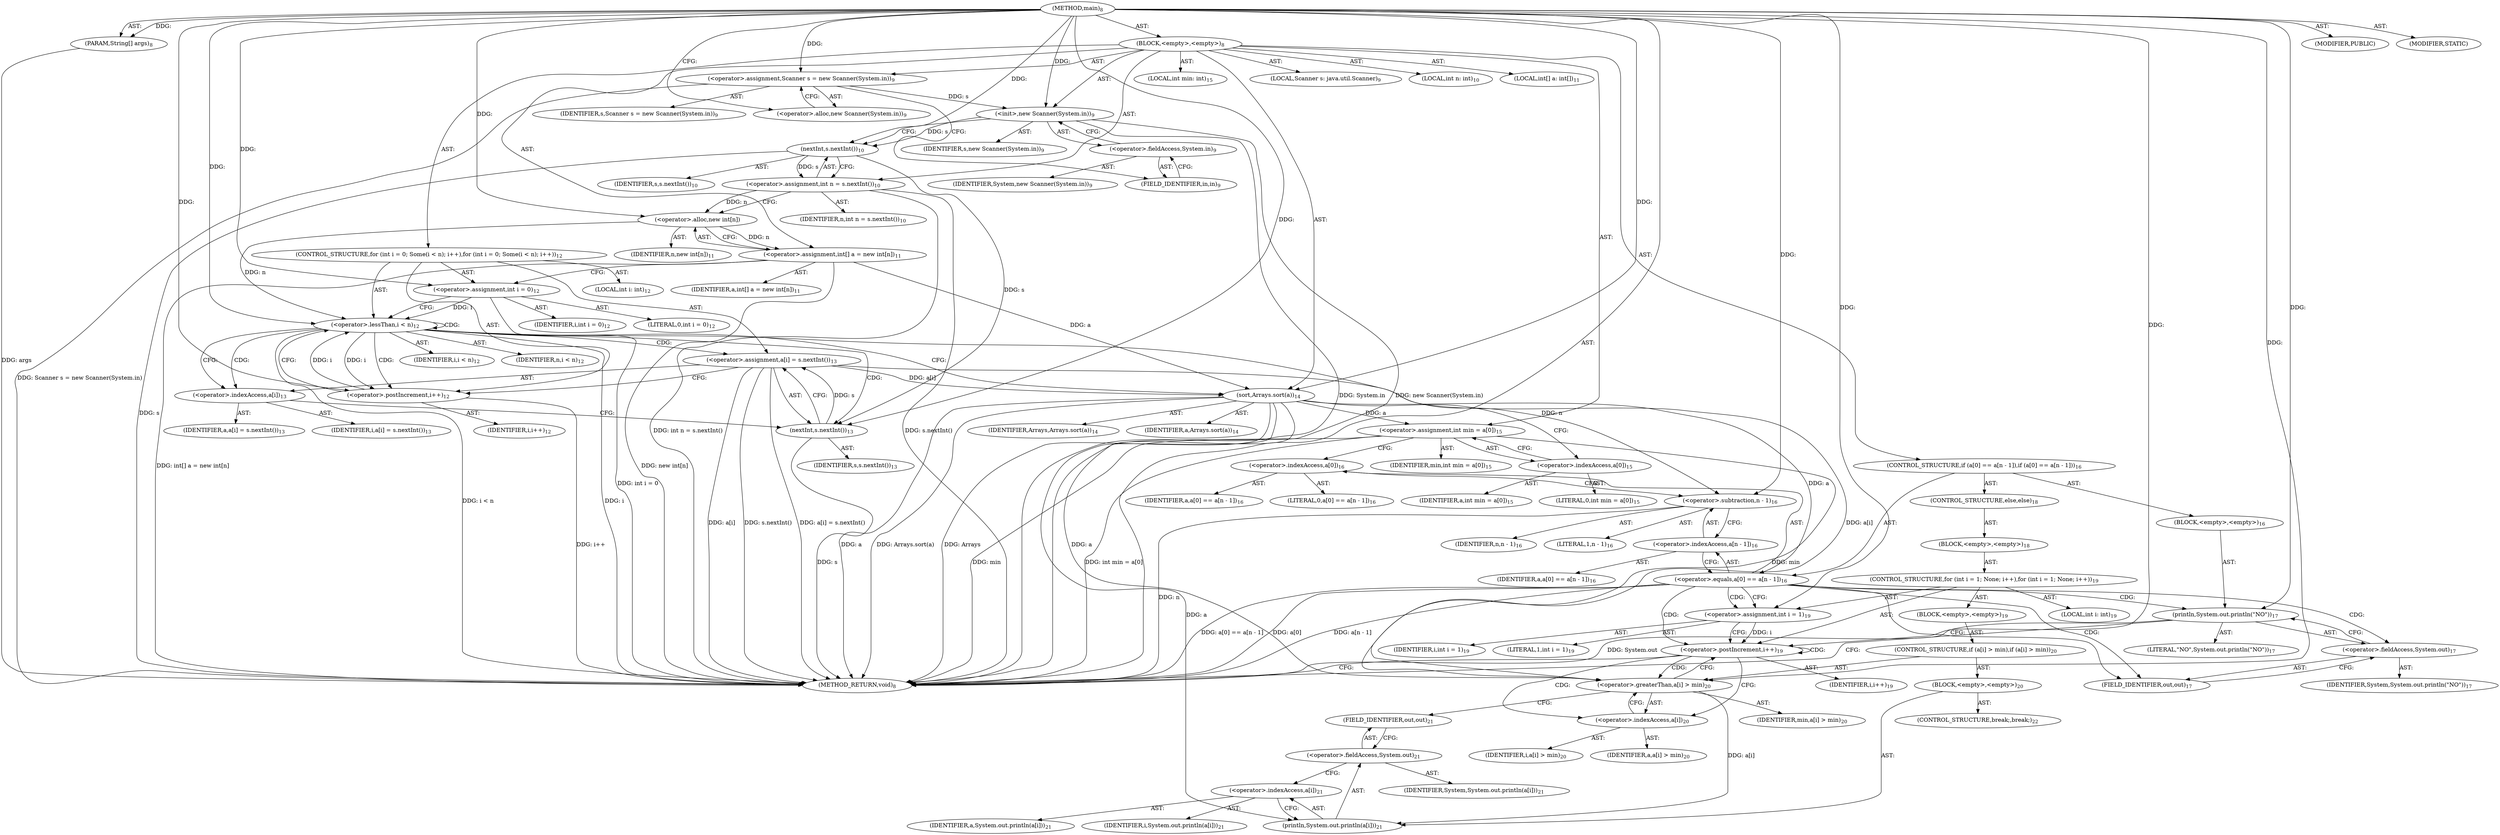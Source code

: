 digraph "main" {  
"19" [label = <(METHOD,main)<SUB>8</SUB>> ]
"20" [label = <(PARAM,String[] args)<SUB>8</SUB>> ]
"21" [label = <(BLOCK,&lt;empty&gt;,&lt;empty&gt;)<SUB>8</SUB>> ]
"4" [label = <(LOCAL,Scanner s: java.util.Scanner)<SUB>9</SUB>> ]
"22" [label = <(&lt;operator&gt;.assignment,Scanner s = new Scanner(System.in))<SUB>9</SUB>> ]
"23" [label = <(IDENTIFIER,s,Scanner s = new Scanner(System.in))<SUB>9</SUB>> ]
"24" [label = <(&lt;operator&gt;.alloc,new Scanner(System.in))<SUB>9</SUB>> ]
"25" [label = <(&lt;init&gt;,new Scanner(System.in))<SUB>9</SUB>> ]
"3" [label = <(IDENTIFIER,s,new Scanner(System.in))<SUB>9</SUB>> ]
"26" [label = <(&lt;operator&gt;.fieldAccess,System.in)<SUB>9</SUB>> ]
"27" [label = <(IDENTIFIER,System,new Scanner(System.in))<SUB>9</SUB>> ]
"28" [label = <(FIELD_IDENTIFIER,in,in)<SUB>9</SUB>> ]
"29" [label = <(LOCAL,int n: int)<SUB>10</SUB>> ]
"30" [label = <(&lt;operator&gt;.assignment,int n = s.nextInt())<SUB>10</SUB>> ]
"31" [label = <(IDENTIFIER,n,int n = s.nextInt())<SUB>10</SUB>> ]
"32" [label = <(nextInt,s.nextInt())<SUB>10</SUB>> ]
"33" [label = <(IDENTIFIER,s,s.nextInt())<SUB>10</SUB>> ]
"34" [label = <(LOCAL,int[] a: int[])<SUB>11</SUB>> ]
"35" [label = <(&lt;operator&gt;.assignment,int[] a = new int[n])<SUB>11</SUB>> ]
"36" [label = <(IDENTIFIER,a,int[] a = new int[n])<SUB>11</SUB>> ]
"37" [label = <(&lt;operator&gt;.alloc,new int[n])> ]
"38" [label = <(IDENTIFIER,n,new int[n])<SUB>11</SUB>> ]
"39" [label = <(CONTROL_STRUCTURE,for (int i = 0; Some(i &lt; n); i++),for (int i = 0; Some(i &lt; n); i++))<SUB>12</SUB>> ]
"40" [label = <(LOCAL,int i: int)<SUB>12</SUB>> ]
"41" [label = <(&lt;operator&gt;.assignment,int i = 0)<SUB>12</SUB>> ]
"42" [label = <(IDENTIFIER,i,int i = 0)<SUB>12</SUB>> ]
"43" [label = <(LITERAL,0,int i = 0)<SUB>12</SUB>> ]
"44" [label = <(&lt;operator&gt;.lessThan,i &lt; n)<SUB>12</SUB>> ]
"45" [label = <(IDENTIFIER,i,i &lt; n)<SUB>12</SUB>> ]
"46" [label = <(IDENTIFIER,n,i &lt; n)<SUB>12</SUB>> ]
"47" [label = <(&lt;operator&gt;.postIncrement,i++)<SUB>12</SUB>> ]
"48" [label = <(IDENTIFIER,i,i++)<SUB>12</SUB>> ]
"49" [label = <(&lt;operator&gt;.assignment,a[i] = s.nextInt())<SUB>13</SUB>> ]
"50" [label = <(&lt;operator&gt;.indexAccess,a[i])<SUB>13</SUB>> ]
"51" [label = <(IDENTIFIER,a,a[i] = s.nextInt())<SUB>13</SUB>> ]
"52" [label = <(IDENTIFIER,i,a[i] = s.nextInt())<SUB>13</SUB>> ]
"53" [label = <(nextInt,s.nextInt())<SUB>13</SUB>> ]
"54" [label = <(IDENTIFIER,s,s.nextInt())<SUB>13</SUB>> ]
"55" [label = <(sort,Arrays.sort(a))<SUB>14</SUB>> ]
"56" [label = <(IDENTIFIER,Arrays,Arrays.sort(a))<SUB>14</SUB>> ]
"57" [label = <(IDENTIFIER,a,Arrays.sort(a))<SUB>14</SUB>> ]
"58" [label = <(LOCAL,int min: int)<SUB>15</SUB>> ]
"59" [label = <(&lt;operator&gt;.assignment,int min = a[0])<SUB>15</SUB>> ]
"60" [label = <(IDENTIFIER,min,int min = a[0])<SUB>15</SUB>> ]
"61" [label = <(&lt;operator&gt;.indexAccess,a[0])<SUB>15</SUB>> ]
"62" [label = <(IDENTIFIER,a,int min = a[0])<SUB>15</SUB>> ]
"63" [label = <(LITERAL,0,int min = a[0])<SUB>15</SUB>> ]
"64" [label = <(CONTROL_STRUCTURE,if (a[0] == a[n - 1]),if (a[0] == a[n - 1]))<SUB>16</SUB>> ]
"65" [label = <(&lt;operator&gt;.equals,a[0] == a[n - 1])<SUB>16</SUB>> ]
"66" [label = <(&lt;operator&gt;.indexAccess,a[0])<SUB>16</SUB>> ]
"67" [label = <(IDENTIFIER,a,a[0] == a[n - 1])<SUB>16</SUB>> ]
"68" [label = <(LITERAL,0,a[0] == a[n - 1])<SUB>16</SUB>> ]
"69" [label = <(&lt;operator&gt;.indexAccess,a[n - 1])<SUB>16</SUB>> ]
"70" [label = <(IDENTIFIER,a,a[0] == a[n - 1])<SUB>16</SUB>> ]
"71" [label = <(&lt;operator&gt;.subtraction,n - 1)<SUB>16</SUB>> ]
"72" [label = <(IDENTIFIER,n,n - 1)<SUB>16</SUB>> ]
"73" [label = <(LITERAL,1,n - 1)<SUB>16</SUB>> ]
"74" [label = <(BLOCK,&lt;empty&gt;,&lt;empty&gt;)<SUB>16</SUB>> ]
"75" [label = <(println,System.out.println(&quot;NO&quot;))<SUB>17</SUB>> ]
"76" [label = <(&lt;operator&gt;.fieldAccess,System.out)<SUB>17</SUB>> ]
"77" [label = <(IDENTIFIER,System,System.out.println(&quot;NO&quot;))<SUB>17</SUB>> ]
"78" [label = <(FIELD_IDENTIFIER,out,out)<SUB>17</SUB>> ]
"79" [label = <(LITERAL,&quot;NO&quot;,System.out.println(&quot;NO&quot;))<SUB>17</SUB>> ]
"80" [label = <(CONTROL_STRUCTURE,else,else)<SUB>18</SUB>> ]
"81" [label = <(BLOCK,&lt;empty&gt;,&lt;empty&gt;)<SUB>18</SUB>> ]
"82" [label = <(CONTROL_STRUCTURE,for (int i = 1; None; i++),for (int i = 1; None; i++))<SUB>19</SUB>> ]
"83" [label = <(LOCAL,int i: int)<SUB>19</SUB>> ]
"84" [label = <(&lt;operator&gt;.assignment,int i = 1)<SUB>19</SUB>> ]
"85" [label = <(IDENTIFIER,i,int i = 1)<SUB>19</SUB>> ]
"86" [label = <(LITERAL,1,int i = 1)<SUB>19</SUB>> ]
"87" [label = <(&lt;operator&gt;.postIncrement,i++)<SUB>19</SUB>> ]
"88" [label = <(IDENTIFIER,i,i++)<SUB>19</SUB>> ]
"89" [label = <(BLOCK,&lt;empty&gt;,&lt;empty&gt;)<SUB>19</SUB>> ]
"90" [label = <(CONTROL_STRUCTURE,if (a[i] &gt; min),if (a[i] &gt; min))<SUB>20</SUB>> ]
"91" [label = <(&lt;operator&gt;.greaterThan,a[i] &gt; min)<SUB>20</SUB>> ]
"92" [label = <(&lt;operator&gt;.indexAccess,a[i])<SUB>20</SUB>> ]
"93" [label = <(IDENTIFIER,a,a[i] &gt; min)<SUB>20</SUB>> ]
"94" [label = <(IDENTIFIER,i,a[i] &gt; min)<SUB>20</SUB>> ]
"95" [label = <(IDENTIFIER,min,a[i] &gt; min)<SUB>20</SUB>> ]
"96" [label = <(BLOCK,&lt;empty&gt;,&lt;empty&gt;)<SUB>20</SUB>> ]
"97" [label = <(println,System.out.println(a[i]))<SUB>21</SUB>> ]
"98" [label = <(&lt;operator&gt;.fieldAccess,System.out)<SUB>21</SUB>> ]
"99" [label = <(IDENTIFIER,System,System.out.println(a[i]))<SUB>21</SUB>> ]
"100" [label = <(FIELD_IDENTIFIER,out,out)<SUB>21</SUB>> ]
"101" [label = <(&lt;operator&gt;.indexAccess,a[i])<SUB>21</SUB>> ]
"102" [label = <(IDENTIFIER,a,System.out.println(a[i]))<SUB>21</SUB>> ]
"103" [label = <(IDENTIFIER,i,System.out.println(a[i]))<SUB>21</SUB>> ]
"104" [label = <(CONTROL_STRUCTURE,break;,break;)<SUB>22</SUB>> ]
"105" [label = <(MODIFIER,PUBLIC)> ]
"106" [label = <(MODIFIER,STATIC)> ]
"107" [label = <(METHOD_RETURN,void)<SUB>8</SUB>> ]
  "19" -> "20"  [ label = "AST: "] 
  "19" -> "21"  [ label = "AST: "] 
  "19" -> "105"  [ label = "AST: "] 
  "19" -> "106"  [ label = "AST: "] 
  "19" -> "107"  [ label = "AST: "] 
  "21" -> "4"  [ label = "AST: "] 
  "21" -> "22"  [ label = "AST: "] 
  "21" -> "25"  [ label = "AST: "] 
  "21" -> "29"  [ label = "AST: "] 
  "21" -> "30"  [ label = "AST: "] 
  "21" -> "34"  [ label = "AST: "] 
  "21" -> "35"  [ label = "AST: "] 
  "21" -> "39"  [ label = "AST: "] 
  "21" -> "55"  [ label = "AST: "] 
  "21" -> "58"  [ label = "AST: "] 
  "21" -> "59"  [ label = "AST: "] 
  "21" -> "64"  [ label = "AST: "] 
  "22" -> "23"  [ label = "AST: "] 
  "22" -> "24"  [ label = "AST: "] 
  "25" -> "3"  [ label = "AST: "] 
  "25" -> "26"  [ label = "AST: "] 
  "26" -> "27"  [ label = "AST: "] 
  "26" -> "28"  [ label = "AST: "] 
  "30" -> "31"  [ label = "AST: "] 
  "30" -> "32"  [ label = "AST: "] 
  "32" -> "33"  [ label = "AST: "] 
  "35" -> "36"  [ label = "AST: "] 
  "35" -> "37"  [ label = "AST: "] 
  "37" -> "38"  [ label = "AST: "] 
  "39" -> "40"  [ label = "AST: "] 
  "39" -> "41"  [ label = "AST: "] 
  "39" -> "44"  [ label = "AST: "] 
  "39" -> "47"  [ label = "AST: "] 
  "39" -> "49"  [ label = "AST: "] 
  "41" -> "42"  [ label = "AST: "] 
  "41" -> "43"  [ label = "AST: "] 
  "44" -> "45"  [ label = "AST: "] 
  "44" -> "46"  [ label = "AST: "] 
  "47" -> "48"  [ label = "AST: "] 
  "49" -> "50"  [ label = "AST: "] 
  "49" -> "53"  [ label = "AST: "] 
  "50" -> "51"  [ label = "AST: "] 
  "50" -> "52"  [ label = "AST: "] 
  "53" -> "54"  [ label = "AST: "] 
  "55" -> "56"  [ label = "AST: "] 
  "55" -> "57"  [ label = "AST: "] 
  "59" -> "60"  [ label = "AST: "] 
  "59" -> "61"  [ label = "AST: "] 
  "61" -> "62"  [ label = "AST: "] 
  "61" -> "63"  [ label = "AST: "] 
  "64" -> "65"  [ label = "AST: "] 
  "64" -> "74"  [ label = "AST: "] 
  "64" -> "80"  [ label = "AST: "] 
  "65" -> "66"  [ label = "AST: "] 
  "65" -> "69"  [ label = "AST: "] 
  "66" -> "67"  [ label = "AST: "] 
  "66" -> "68"  [ label = "AST: "] 
  "69" -> "70"  [ label = "AST: "] 
  "69" -> "71"  [ label = "AST: "] 
  "71" -> "72"  [ label = "AST: "] 
  "71" -> "73"  [ label = "AST: "] 
  "74" -> "75"  [ label = "AST: "] 
  "75" -> "76"  [ label = "AST: "] 
  "75" -> "79"  [ label = "AST: "] 
  "76" -> "77"  [ label = "AST: "] 
  "76" -> "78"  [ label = "AST: "] 
  "80" -> "81"  [ label = "AST: "] 
  "81" -> "82"  [ label = "AST: "] 
  "82" -> "83"  [ label = "AST: "] 
  "82" -> "84"  [ label = "AST: "] 
  "82" -> "87"  [ label = "AST: "] 
  "82" -> "89"  [ label = "AST: "] 
  "84" -> "85"  [ label = "AST: "] 
  "84" -> "86"  [ label = "AST: "] 
  "87" -> "88"  [ label = "AST: "] 
  "89" -> "90"  [ label = "AST: "] 
  "90" -> "91"  [ label = "AST: "] 
  "90" -> "96"  [ label = "AST: "] 
  "91" -> "92"  [ label = "AST: "] 
  "91" -> "95"  [ label = "AST: "] 
  "92" -> "93"  [ label = "AST: "] 
  "92" -> "94"  [ label = "AST: "] 
  "96" -> "97"  [ label = "AST: "] 
  "96" -> "104"  [ label = "AST: "] 
  "97" -> "98"  [ label = "AST: "] 
  "97" -> "101"  [ label = "AST: "] 
  "98" -> "99"  [ label = "AST: "] 
  "98" -> "100"  [ label = "AST: "] 
  "101" -> "102"  [ label = "AST: "] 
  "101" -> "103"  [ label = "AST: "] 
  "22" -> "28"  [ label = "CFG: "] 
  "25" -> "32"  [ label = "CFG: "] 
  "30" -> "37"  [ label = "CFG: "] 
  "35" -> "41"  [ label = "CFG: "] 
  "55" -> "61"  [ label = "CFG: "] 
  "59" -> "66"  [ label = "CFG: "] 
  "24" -> "22"  [ label = "CFG: "] 
  "26" -> "25"  [ label = "CFG: "] 
  "32" -> "30"  [ label = "CFG: "] 
  "37" -> "35"  [ label = "CFG: "] 
  "41" -> "44"  [ label = "CFG: "] 
  "44" -> "50"  [ label = "CFG: "] 
  "44" -> "55"  [ label = "CFG: "] 
  "47" -> "44"  [ label = "CFG: "] 
  "49" -> "47"  [ label = "CFG: "] 
  "61" -> "59"  [ label = "CFG: "] 
  "65" -> "78"  [ label = "CFG: "] 
  "65" -> "84"  [ label = "CFG: "] 
  "28" -> "26"  [ label = "CFG: "] 
  "50" -> "53"  [ label = "CFG: "] 
  "53" -> "49"  [ label = "CFG: "] 
  "66" -> "71"  [ label = "CFG: "] 
  "69" -> "65"  [ label = "CFG: "] 
  "75" -> "107"  [ label = "CFG: "] 
  "71" -> "69"  [ label = "CFG: "] 
  "76" -> "75"  [ label = "CFG: "] 
  "78" -> "76"  [ label = "CFG: "] 
  "84" -> "87"  [ label = "CFG: "] 
  "87" -> "107"  [ label = "CFG: "] 
  "87" -> "92"  [ label = "CFG: "] 
  "91" -> "87"  [ label = "CFG: "] 
  "91" -> "100"  [ label = "CFG: "] 
  "92" -> "91"  [ label = "CFG: "] 
  "98" -> "101"  [ label = "CFG: "] 
  "101" -> "97"  [ label = "CFG: "] 
  "100" -> "98"  [ label = "CFG: "] 
  "19" -> "24"  [ label = "CFG: "] 
  "20" -> "107"  [ label = "DDG: args"] 
  "22" -> "107"  [ label = "DDG: Scanner s = new Scanner(System.in)"] 
  "25" -> "107"  [ label = "DDG: System.in"] 
  "25" -> "107"  [ label = "DDG: new Scanner(System.in)"] 
  "32" -> "107"  [ label = "DDG: s"] 
  "30" -> "107"  [ label = "DDG: s.nextInt()"] 
  "30" -> "107"  [ label = "DDG: int n = s.nextInt()"] 
  "35" -> "107"  [ label = "DDG: new int[n]"] 
  "35" -> "107"  [ label = "DDG: int[] a = new int[n]"] 
  "41" -> "107"  [ label = "DDG: int i = 0"] 
  "44" -> "107"  [ label = "DDG: i"] 
  "44" -> "107"  [ label = "DDG: i &lt; n"] 
  "55" -> "107"  [ label = "DDG: a"] 
  "55" -> "107"  [ label = "DDG: Arrays.sort(a)"] 
  "59" -> "107"  [ label = "DDG: min"] 
  "59" -> "107"  [ label = "DDG: int min = a[0]"] 
  "65" -> "107"  [ label = "DDG: a[0]"] 
  "71" -> "107"  [ label = "DDG: n"] 
  "65" -> "107"  [ label = "DDG: a[n - 1]"] 
  "65" -> "107"  [ label = "DDG: a[0] == a[n - 1]"] 
  "75" -> "107"  [ label = "DDG: System.out"] 
  "49" -> "107"  [ label = "DDG: a[i]"] 
  "53" -> "107"  [ label = "DDG: s"] 
  "49" -> "107"  [ label = "DDG: s.nextInt()"] 
  "49" -> "107"  [ label = "DDG: a[i] = s.nextInt()"] 
  "47" -> "107"  [ label = "DDG: i++"] 
  "55" -> "107"  [ label = "DDG: Arrays"] 
  "19" -> "20"  [ label = "DDG: "] 
  "19" -> "22"  [ label = "DDG: "] 
  "32" -> "30"  [ label = "DDG: s"] 
  "37" -> "35"  [ label = "DDG: n"] 
  "55" -> "59"  [ label = "DDG: a"] 
  "22" -> "25"  [ label = "DDG: s"] 
  "19" -> "25"  [ label = "DDG: "] 
  "19" -> "41"  [ label = "DDG: "] 
  "53" -> "49"  [ label = "DDG: s"] 
  "19" -> "55"  [ label = "DDG: "] 
  "35" -> "55"  [ label = "DDG: a"] 
  "49" -> "55"  [ label = "DDG: a[i]"] 
  "25" -> "32"  [ label = "DDG: s"] 
  "19" -> "32"  [ label = "DDG: "] 
  "30" -> "37"  [ label = "DDG: n"] 
  "19" -> "37"  [ label = "DDG: "] 
  "41" -> "44"  [ label = "DDG: i"] 
  "47" -> "44"  [ label = "DDG: i"] 
  "19" -> "44"  [ label = "DDG: "] 
  "37" -> "44"  [ label = "DDG: n"] 
  "44" -> "47"  [ label = "DDG: i"] 
  "19" -> "47"  [ label = "DDG: "] 
  "55" -> "65"  [ label = "DDG: a"] 
  "32" -> "53"  [ label = "DDG: s"] 
  "19" -> "53"  [ label = "DDG: "] 
  "19" -> "75"  [ label = "DDG: "] 
  "44" -> "71"  [ label = "DDG: n"] 
  "19" -> "71"  [ label = "DDG: "] 
  "19" -> "84"  [ label = "DDG: "] 
  "84" -> "87"  [ label = "DDG: i"] 
  "19" -> "87"  [ label = "DDG: "] 
  "55" -> "91"  [ label = "DDG: a"] 
  "49" -> "91"  [ label = "DDG: a[i]"] 
  "59" -> "91"  [ label = "DDG: min"] 
  "19" -> "91"  [ label = "DDG: "] 
  "55" -> "97"  [ label = "DDG: a"] 
  "91" -> "97"  [ label = "DDG: a[i]"] 
  "44" -> "47"  [ label = "CDG: "] 
  "44" -> "49"  [ label = "CDG: "] 
  "44" -> "53"  [ label = "CDG: "] 
  "44" -> "50"  [ label = "CDG: "] 
  "44" -> "44"  [ label = "CDG: "] 
  "65" -> "75"  [ label = "CDG: "] 
  "65" -> "84"  [ label = "CDG: "] 
  "65" -> "76"  [ label = "CDG: "] 
  "65" -> "87"  [ label = "CDG: "] 
  "65" -> "78"  [ label = "CDG: "] 
  "87" -> "92"  [ label = "CDG: "] 
  "87" -> "87"  [ label = "CDG: "] 
  "87" -> "91"  [ label = "CDG: "] 
}
